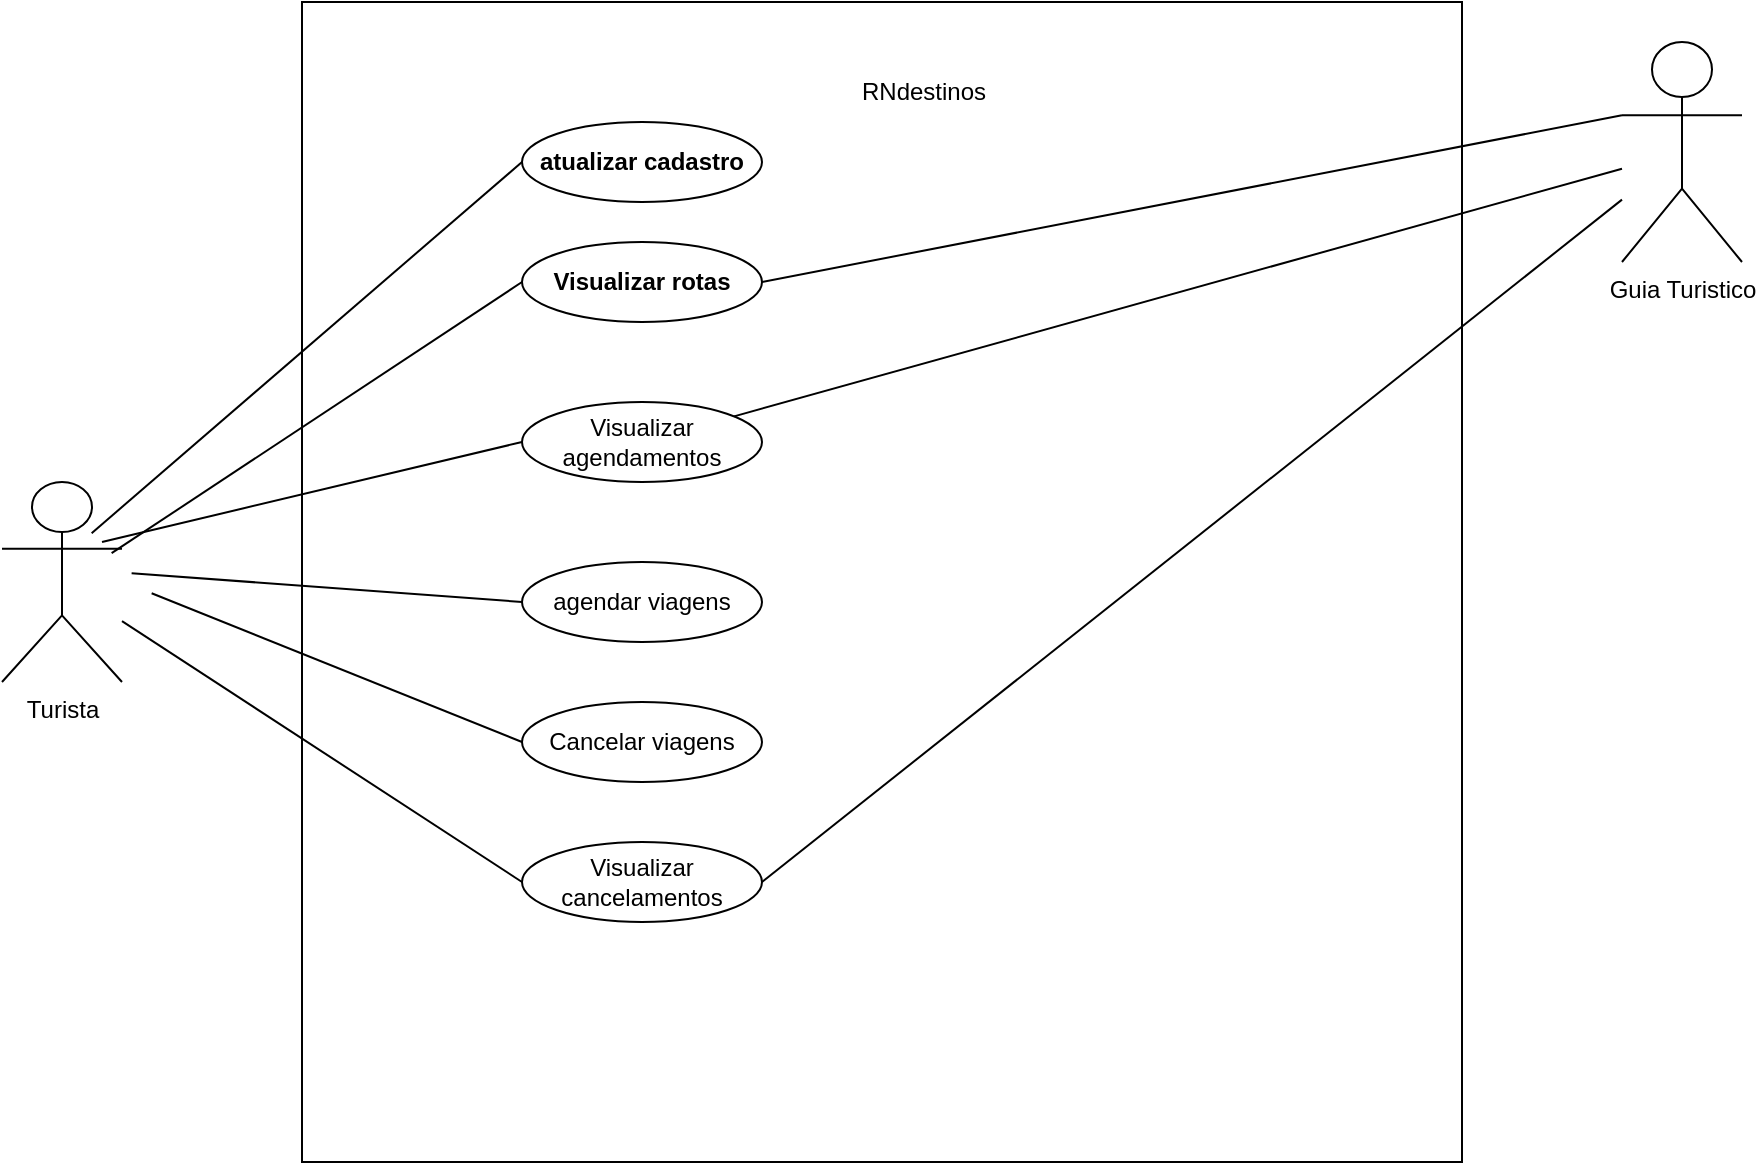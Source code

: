 <mxfile>
    <diagram id="bfJSM7QfGrj89RPG1f-h" name="Página-1">
        <mxGraphModel dx="1584" dy="1860" grid="1" gridSize="10" guides="1" tooltips="1" connect="1" arrows="1" fold="1" page="1" pageScale="1" pageWidth="827" pageHeight="1169" math="0" shadow="0">
            <root>
                <mxCell id="0"/>
                <mxCell id="1" parent="0"/>
                <mxCell id="2" value="" style="whiteSpace=wrap;html=1;aspect=fixed;" parent="1" vertex="1">
                    <mxGeometry x="70" y="-120" width="580" height="580" as="geometry"/>
                </mxCell>
                <mxCell id="3" value="RNdestinos" style="text;html=1;strokeColor=none;fillColor=none;align=center;verticalAlign=middle;whiteSpace=wrap;rounded=0;" parent="1" vertex="1">
                    <mxGeometry x="350.5" y="-90" width="60" height="30" as="geometry"/>
                </mxCell>
                <mxCell id="4" value="Turista&lt;br&gt;" style="shape=umlActor;verticalLabelPosition=bottom;verticalAlign=top;html=1;outlineConnect=0;" parent="1" vertex="1">
                    <mxGeometry x="-80" y="120" width="60" height="100" as="geometry"/>
                </mxCell>
                <mxCell id="12" value="agendar viagens" style="ellipse;whiteSpace=wrap;html=1;" parent="1" vertex="1">
                    <mxGeometry x="180" y="160" width="120" height="40" as="geometry"/>
                </mxCell>
                <mxCell id="13" value="Visualizar rotas" style="ellipse;whiteSpace=wrap;html=1;fontStyle=1" parent="1" vertex="1">
                    <mxGeometry x="180" width="120" height="40" as="geometry"/>
                </mxCell>
                <mxCell id="14" value="&lt;b&gt;atualizar cadastro&lt;/b&gt;" style="ellipse;whiteSpace=wrap;html=1;" parent="1" vertex="1">
                    <mxGeometry x="180" y="-60" width="120" height="40" as="geometry"/>
                </mxCell>
                <mxCell id="26" value="" style="endArrow=none;html=1;exitX=0.747;exitY=0.256;exitDx=0;exitDy=0;exitPerimeter=0;entryX=0;entryY=0.5;entryDx=0;entryDy=0;" parent="1" source="4" target="14" edge="1">
                    <mxGeometry width="50" height="50" relative="1" as="geometry">
                        <mxPoint x="310" y="250" as="sourcePoint"/>
                        <mxPoint x="120" as="targetPoint"/>
                    </mxGeometry>
                </mxCell>
                <mxCell id="52" value="Cancelar viagens" style="ellipse;whiteSpace=wrap;html=1;" vertex="1" parent="1">
                    <mxGeometry x="180" y="230" width="120" height="40" as="geometry"/>
                </mxCell>
                <mxCell id="56" value="Guia Turistico&lt;br&gt;" style="shape=umlActor;verticalLabelPosition=bottom;verticalAlign=top;html=1;outlineConnect=0;" vertex="1" parent="1">
                    <mxGeometry x="730" y="-100" width="60" height="110" as="geometry"/>
                </mxCell>
                <mxCell id="62" value="" style="endArrow=none;html=1;exitX=1;exitY=0.5;exitDx=0;exitDy=0;entryX=0;entryY=0.333;entryDx=0;entryDy=0;entryPerimeter=0;" edge="1" parent="1" source="13" target="56">
                    <mxGeometry width="50" height="50" relative="1" as="geometry">
                        <mxPoint x="400" y="190" as="sourcePoint"/>
                        <mxPoint x="740" y="120" as="targetPoint"/>
                    </mxGeometry>
                </mxCell>
                <mxCell id="63" value="Visualizar agendamentos" style="ellipse;whiteSpace=wrap;html=1;" vertex="1" parent="1">
                    <mxGeometry x="180" y="80" width="120" height="40" as="geometry"/>
                </mxCell>
                <mxCell id="64" value="Visualizar cancelamentos" style="ellipse;whiteSpace=wrap;html=1;" vertex="1" parent="1">
                    <mxGeometry x="180" y="300" width="120" height="40" as="geometry"/>
                </mxCell>
                <mxCell id="69" value="" style="endArrow=none;html=1;" edge="1" parent="1" source="63" target="56">
                    <mxGeometry width="50" height="50" relative="1" as="geometry">
                        <mxPoint x="630" y="-10" as="sourcePoint"/>
                        <mxPoint x="779.98" y="-40" as="targetPoint"/>
                    </mxGeometry>
                </mxCell>
                <mxCell id="73" value="" style="endArrow=none;html=1;exitX=0.747;exitY=0.256;exitDx=0;exitDy=0;exitPerimeter=0;entryX=0;entryY=0.5;entryDx=0;entryDy=0;" edge="1" parent="1" target="13">
                    <mxGeometry width="50" height="50" relative="1" as="geometry">
                        <mxPoint x="-25.18" y="155.6" as="sourcePoint"/>
                        <mxPoint x="190" y="-30" as="targetPoint"/>
                    </mxGeometry>
                </mxCell>
                <mxCell id="75" value="" style="endArrow=none;html=1;exitX=0.747;exitY=0.256;exitDx=0;exitDy=0;exitPerimeter=0;entryX=0;entryY=0.5;entryDx=0;entryDy=0;" edge="1" parent="1" target="12">
                    <mxGeometry width="50" height="50" relative="1" as="geometry">
                        <mxPoint x="-15.18" y="165.6" as="sourcePoint"/>
                        <mxPoint x="190" y="30" as="targetPoint"/>
                    </mxGeometry>
                </mxCell>
                <mxCell id="76" value="" style="endArrow=none;html=1;exitX=0.747;exitY=0.256;exitDx=0;exitDy=0;exitPerimeter=0;entryX=0;entryY=0.5;entryDx=0;entryDy=0;" edge="1" parent="1" target="52">
                    <mxGeometry width="50" height="50" relative="1" as="geometry">
                        <mxPoint x="-5.18" y="175.6" as="sourcePoint"/>
                        <mxPoint x="190" y="100" as="targetPoint"/>
                    </mxGeometry>
                </mxCell>
                <mxCell id="77" value="" style="endArrow=none;html=1;entryX=0;entryY=0.5;entryDx=0;entryDy=0;" edge="1" parent="1" target="63">
                    <mxGeometry width="50" height="50" relative="1" as="geometry">
                        <mxPoint x="-30" y="150" as="sourcePoint"/>
                        <mxPoint x="190" y="210" as="targetPoint"/>
                    </mxGeometry>
                </mxCell>
                <mxCell id="78" value="" style="endArrow=none;html=1;exitX=1;exitY=0.5;exitDx=0;exitDy=0;" edge="1" parent="1" source="64" target="56">
                    <mxGeometry width="50" height="50" relative="1" as="geometry">
                        <mxPoint x="309.479" y="112.631" as="sourcePoint"/>
                        <mxPoint x="770" y="133.636" as="targetPoint"/>
                    </mxGeometry>
                </mxCell>
                <mxCell id="79" value="" style="endArrow=none;html=1;entryX=0;entryY=0.5;entryDx=0;entryDy=0;" edge="1" parent="1" source="4" target="64">
                    <mxGeometry width="50" height="50" relative="1" as="geometry">
                        <mxPoint x="4.82" y="185.6" as="sourcePoint"/>
                        <mxPoint x="190" y="260" as="targetPoint"/>
                    </mxGeometry>
                </mxCell>
            </root>
        </mxGraphModel>
    </diagram>
</mxfile>